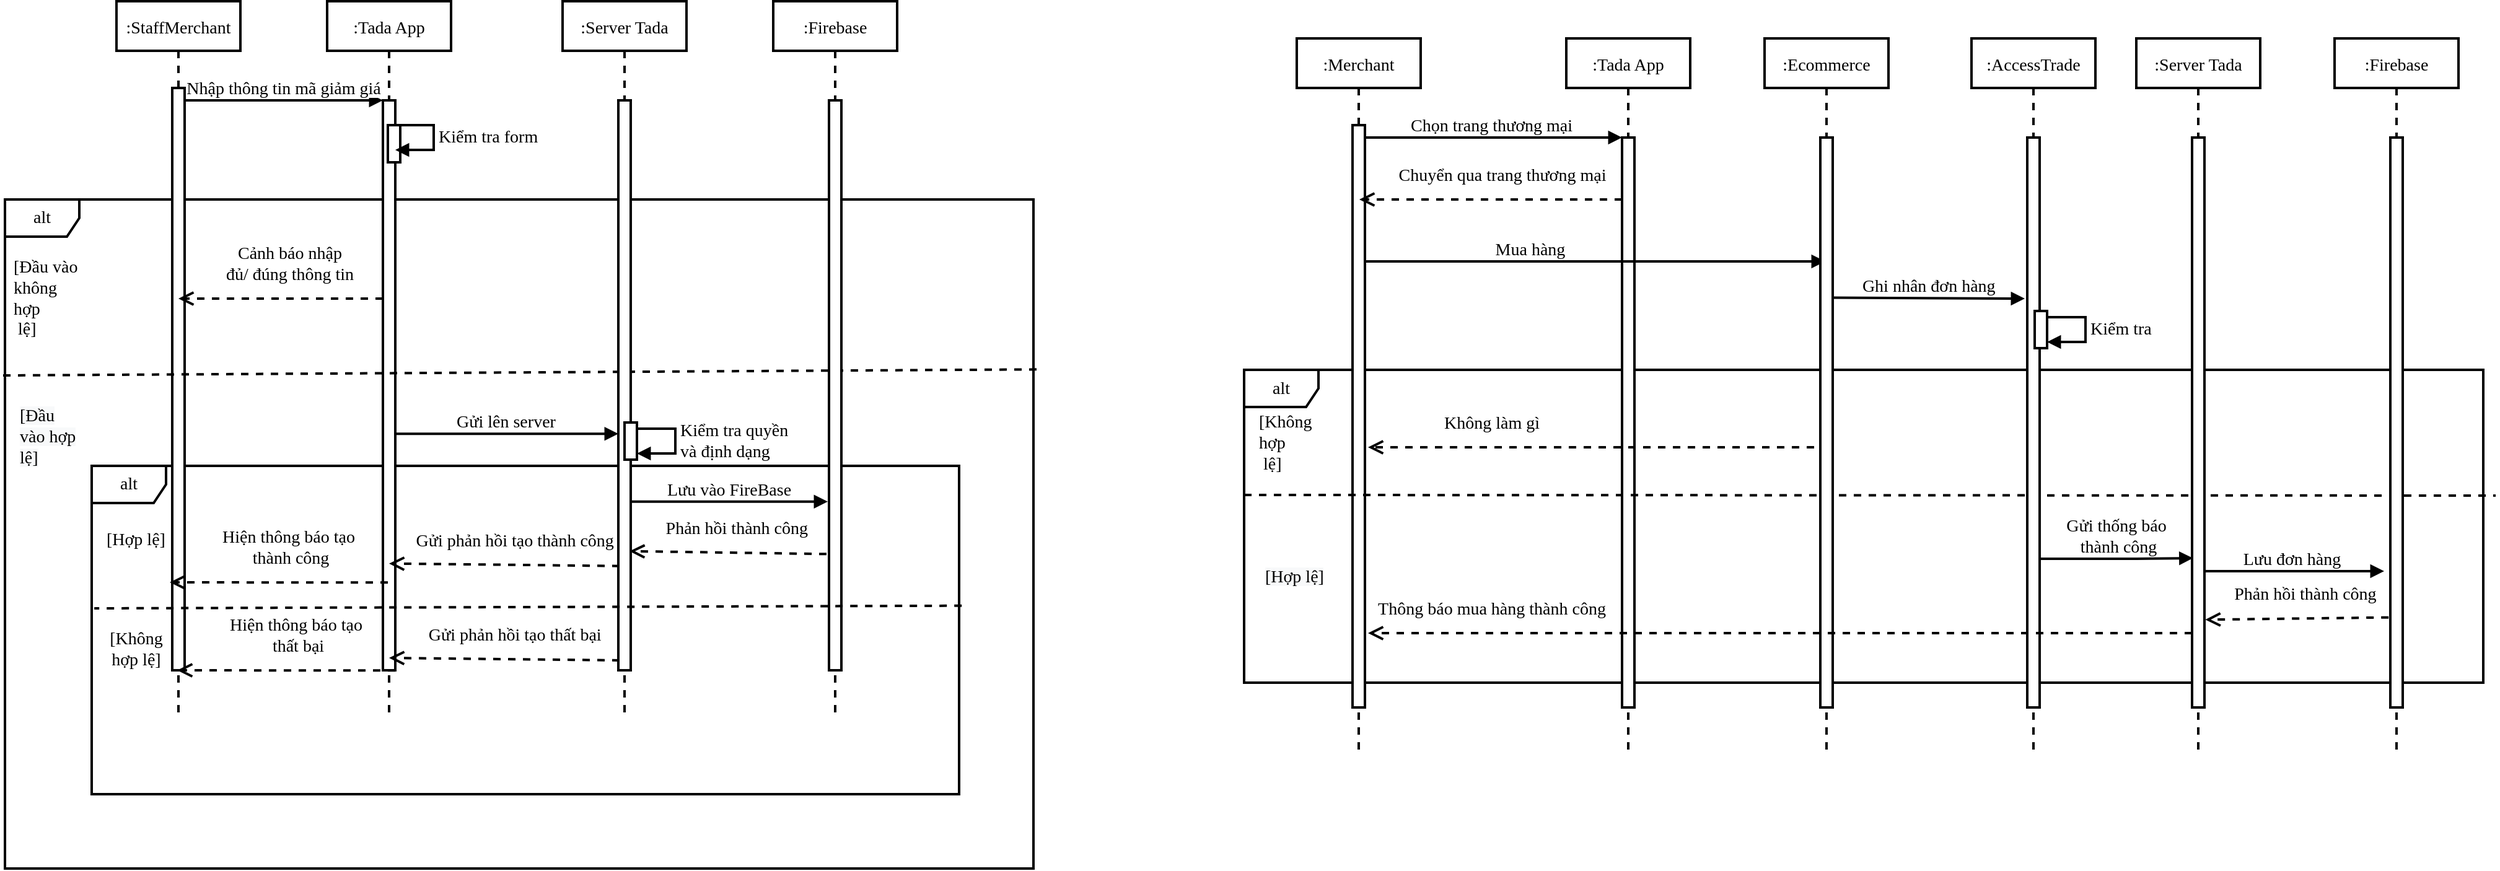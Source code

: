 <mxfile version="15.9.1" type="github">
  <diagram id="kgpKYQtTHZ0yAKxKKP6v" name="Page-1">
    <mxGraphModel dx="1422" dy="1284" grid="1" gridSize="10" guides="1" tooltips="1" connect="1" arrows="1" fold="1" page="1" pageScale="1" pageWidth="850" pageHeight="1100" math="0" shadow="0">
      <root>
        <mxCell id="0" />
        <mxCell id="1" parent="0" />
        <mxCell id="56J8bb4s6W5pYYQ_S6ca-3" value="alt" style="shape=umlFrame;whiteSpace=wrap;html=1;fontSize=14;fontFamily=Times New Roman;strokeWidth=2;" parent="1" vertex="1">
          <mxGeometry x="40" y="240" width="830" height="540" as="geometry" />
        </mxCell>
        <mxCell id="UmGHdTq01QlT3rU67zMb-6" value="alt" style="shape=umlFrame;whiteSpace=wrap;html=1;fontSize=14;fontFamily=Times New Roman;strokeWidth=2;" parent="1" vertex="1">
          <mxGeometry x="110" y="455" width="700" height="265" as="geometry" />
        </mxCell>
        <mxCell id="3nuBFxr9cyL0pnOWT2aG-1" value=":StaffMerchant" style="shape=umlLifeline;perimeter=lifelinePerimeter;container=1;collapsible=0;recursiveResize=0;rounded=0;shadow=0;strokeWidth=2;fontSize=14;fontFamily=Times New Roman;" parent="1" vertex="1">
          <mxGeometry x="130" y="80" width="100" height="580" as="geometry" />
        </mxCell>
        <mxCell id="3nuBFxr9cyL0pnOWT2aG-2" value="" style="points=[];perimeter=orthogonalPerimeter;rounded=0;shadow=0;strokeWidth=2;fontSize=14;fontFamily=Times New Roman;" parent="3nuBFxr9cyL0pnOWT2aG-1" vertex="1">
          <mxGeometry x="45" y="70" width="10" height="470" as="geometry" />
        </mxCell>
        <mxCell id="3nuBFxr9cyL0pnOWT2aG-5" value=":Tada App" style="shape=umlLifeline;perimeter=lifelinePerimeter;container=1;collapsible=0;recursiveResize=0;rounded=0;shadow=0;strokeWidth=2;fontSize=14;fontFamily=Times New Roman;" parent="1" vertex="1">
          <mxGeometry x="300" y="80" width="100" height="580" as="geometry" />
        </mxCell>
        <mxCell id="3nuBFxr9cyL0pnOWT2aG-6" value="" style="points=[];perimeter=orthogonalPerimeter;rounded=0;shadow=0;strokeWidth=2;fontSize=14;fontFamily=Times New Roman;" parent="3nuBFxr9cyL0pnOWT2aG-5" vertex="1">
          <mxGeometry x="45" y="80" width="10" height="460" as="geometry" />
        </mxCell>
        <mxCell id="56J8bb4s6W5pYYQ_S6ca-1" value="" style="html=1;points=[];perimeter=orthogonalPerimeter;fontSize=14;fontFamily=Times New Roman;strokeWidth=2;" parent="3nuBFxr9cyL0pnOWT2aG-5" vertex="1">
          <mxGeometry x="49" y="100" width="10" height="30" as="geometry" />
        </mxCell>
        <mxCell id="56J8bb4s6W5pYYQ_S6ca-2" value="&lt;span style=&quot;text-align: center; font-size: 14px;&quot;&gt;Kiểm tra form&lt;/span&gt;" style="edgeStyle=orthogonalEdgeStyle;html=1;align=left;spacingLeft=2;endArrow=block;rounded=0;entryX=1;entryY=0;fontSize=14;fontFamily=Times New Roman;strokeWidth=2;" parent="3nuBFxr9cyL0pnOWT2aG-5" edge="1">
          <mxGeometry relative="1" as="geometry">
            <mxPoint x="55" y="100" as="sourcePoint" />
            <Array as="points">
              <mxPoint x="86" y="100" />
            </Array>
            <mxPoint x="55" y="120" as="targetPoint" />
          </mxGeometry>
        </mxCell>
        <mxCell id="56J8bb4s6W5pYYQ_S6ca-20" value="Hiện thông báo tạo&#xa; thành công" style="verticalAlign=bottom;endArrow=open;dashed=1;endSize=8;shadow=0;strokeWidth=2;fontSize=14;fontFamily=Times New Roman;exitX=0.1;exitY=0.783;exitDx=0;exitDy=0;exitPerimeter=0;" parent="3nuBFxr9cyL0pnOWT2aG-5" edge="1">
          <mxGeometry x="-0.091" y="-10" relative="1" as="geometry">
            <mxPoint x="-127" y="469" as="targetPoint" />
            <mxPoint x="49" y="469.18" as="sourcePoint" />
            <mxPoint as="offset" />
          </mxGeometry>
        </mxCell>
        <mxCell id="UmGHdTq01QlT3rU67zMb-13" value="Hiện thông báo tạo&#xa; thất bại" style="verticalAlign=bottom;endArrow=open;dashed=1;endSize=8;shadow=0;strokeWidth=2;fontSize=14;fontFamily=Times New Roman;exitX=0.1;exitY=0.783;exitDx=0;exitDy=0;exitPerimeter=0;" parent="3nuBFxr9cyL0pnOWT2aG-5" edge="1">
          <mxGeometry x="-0.091" y="-10" relative="1" as="geometry">
            <mxPoint x="-121" y="540" as="targetPoint" />
            <mxPoint x="55" y="540.18" as="sourcePoint" />
            <mxPoint as="offset" />
          </mxGeometry>
        </mxCell>
        <mxCell id="3nuBFxr9cyL0pnOWT2aG-7" value="" style="verticalAlign=bottom;endArrow=none;dashed=1;endSize=8;exitX=1.003;exitY=0.254;shadow=0;strokeWidth=2;fontSize=14;fontFamily=Times New Roman;exitDx=0;exitDy=0;exitPerimeter=0;entryX=-0.003;entryY=0.263;entryDx=0;entryDy=0;entryPerimeter=0;endFill=0;" parent="1" source="56J8bb4s6W5pYYQ_S6ca-3" target="56J8bb4s6W5pYYQ_S6ca-3" edge="1">
          <mxGeometry relative="1" as="geometry">
            <mxPoint x="275" y="236" as="targetPoint" />
          </mxGeometry>
        </mxCell>
        <mxCell id="3nuBFxr9cyL0pnOWT2aG-8" value="Nhập thông tin mã giảm giá" style="verticalAlign=bottom;endArrow=block;entryX=0;entryY=0;shadow=0;strokeWidth=2;fontSize=14;fontFamily=Times New Roman;" parent="1" source="3nuBFxr9cyL0pnOWT2aG-2" target="3nuBFxr9cyL0pnOWT2aG-6" edge="1">
          <mxGeometry relative="1" as="geometry">
            <mxPoint x="275" y="160" as="sourcePoint" />
          </mxGeometry>
        </mxCell>
        <mxCell id="56J8bb4s6W5pYYQ_S6ca-9" value=":Server Tada" style="shape=umlLifeline;perimeter=lifelinePerimeter;container=1;collapsible=0;recursiveResize=0;rounded=0;shadow=0;strokeWidth=2;fontSize=14;fontFamily=Times New Roman;" parent="1" vertex="1">
          <mxGeometry x="490" y="80" width="100" height="580" as="geometry" />
        </mxCell>
        <mxCell id="56J8bb4s6W5pYYQ_S6ca-10" value="" style="points=[];perimeter=orthogonalPerimeter;rounded=0;shadow=0;strokeWidth=2;fontSize=14;fontFamily=Times New Roman;" parent="56J8bb4s6W5pYYQ_S6ca-9" vertex="1">
          <mxGeometry x="45" y="80" width="10" height="460" as="geometry" />
        </mxCell>
        <mxCell id="UmGHdTq01QlT3rU67zMb-8" value="" style="html=1;points=[];perimeter=orthogonalPerimeter;fontSize=14;fontFamily=Times New Roman;strokeWidth=2;" parent="56J8bb4s6W5pYYQ_S6ca-9" vertex="1">
          <mxGeometry x="50" y="340" width="10" height="30" as="geometry" />
        </mxCell>
        <mxCell id="UmGHdTq01QlT3rU67zMb-9" value="&lt;span style=&quot;text-align: center ; font-size: 14px&quot;&gt;Kiểm tra quyền &lt;br&gt;và định dạng&lt;/span&gt;" style="edgeStyle=orthogonalEdgeStyle;html=1;align=left;spacingLeft=2;endArrow=block;rounded=0;entryX=1;entryY=0;fontSize=14;fontFamily=Times New Roman;strokeWidth=2;" parent="56J8bb4s6W5pYYQ_S6ca-9" edge="1">
          <mxGeometry relative="1" as="geometry">
            <mxPoint x="60" y="345" as="sourcePoint" />
            <Array as="points">
              <mxPoint x="91" y="345" />
            </Array>
            <mxPoint x="60" y="365" as="targetPoint" />
          </mxGeometry>
        </mxCell>
        <mxCell id="56J8bb4s6W5pYYQ_S6ca-13" value="&lt;span style=&quot;color: rgb(0, 0, 0); font-size: 14px; font-style: normal; font-weight: 400; letter-spacing: normal; text-align: center; text-indent: 0px; text-transform: none; word-spacing: 0px; display: inline; float: none; background-color: rgb(255, 255, 255);&quot;&gt;[Đầu vào không hợp&lt;br style=&quot;font-size: 14px;&quot;&gt;&amp;nbsp;lệ]&lt;/span&gt;" style="text;whiteSpace=wrap;html=1;fontSize=14;fontFamily=Times New Roman;strokeWidth=2;" parent="1" vertex="1">
          <mxGeometry x="45" y="280" width="60" height="50" as="geometry" />
        </mxCell>
        <mxCell id="56J8bb4s6W5pYYQ_S6ca-15" value="&lt;span style=&quot;color: rgb(0, 0, 0); font-size: 14px; font-style: normal; font-weight: 400; letter-spacing: normal; text-align: center; text-indent: 0px; text-transform: none; word-spacing: 0px; background-color: rgb(248, 249, 250); display: inline; float: none;&quot;&gt;[Đầu vào hợp lệ]&lt;/span&gt;" style="text;whiteSpace=wrap;html=1;fontSize=14;fontFamily=Times New Roman;strokeWidth=2;" parent="1" vertex="1">
          <mxGeometry x="50" y="400" width="50" height="50" as="geometry" />
        </mxCell>
        <mxCell id="56J8bb4s6W5pYYQ_S6ca-16" value="Cảnh báo nhập &#xa;đủ/ đúng thông tin" style="verticalAlign=bottom;endArrow=open;dashed=1;endSize=8;shadow=0;strokeWidth=2;fontSize=14;fontFamily=Times New Roman;" parent="1" source="3nuBFxr9cyL0pnOWT2aG-6" edge="1">
          <mxGeometry x="-0.091" y="-10" relative="1" as="geometry">
            <mxPoint x="180" y="320" as="targetPoint" />
            <mxPoint x="180" y="320.0" as="sourcePoint" />
            <mxPoint as="offset" />
          </mxGeometry>
        </mxCell>
        <mxCell id="56J8bb4s6W5pYYQ_S6ca-19" value="Phản hồi thành công" style="verticalAlign=bottom;endArrow=open;dashed=1;endSize=8;shadow=0;strokeWidth=2;fontSize=14;fontFamily=Times New Roman;exitX=-0.2;exitY=0.796;exitDx=0;exitDy=0;exitPerimeter=0;entryX=0.9;entryY=0.791;entryDx=0;entryDy=0;entryPerimeter=0;" parent="1" source="UmGHdTq01QlT3rU67zMb-2" target="56J8bb4s6W5pYYQ_S6ca-10" edge="1">
          <mxGeometry x="-0.091" y="-10" relative="1" as="geometry">
            <mxPoint x="550" y="520" as="targetPoint" />
            <mxPoint x="525" y="520" as="sourcePoint" />
            <mxPoint as="offset" />
          </mxGeometry>
        </mxCell>
        <mxCell id="UmGHdTq01QlT3rU67zMb-1" value=":Firebase" style="shape=umlLifeline;perimeter=lifelinePerimeter;container=1;collapsible=0;recursiveResize=0;rounded=0;shadow=0;strokeWidth=2;fontSize=14;fontFamily=Times New Roman;" parent="1" vertex="1">
          <mxGeometry x="660" y="80" width="100" height="580" as="geometry" />
        </mxCell>
        <mxCell id="UmGHdTq01QlT3rU67zMb-2" value="" style="points=[];perimeter=orthogonalPerimeter;rounded=0;shadow=0;strokeWidth=2;fontSize=14;fontFamily=Times New Roman;" parent="UmGHdTq01QlT3rU67zMb-1" vertex="1">
          <mxGeometry x="45" y="80" width="10" height="460" as="geometry" />
        </mxCell>
        <mxCell id="UmGHdTq01QlT3rU67zMb-3" value="Lưu vào FireBase" style="verticalAlign=bottom;endArrow=block;entryX=-0.1;entryY=0.704;shadow=0;strokeWidth=2;fontSize=14;fontFamily=Times New Roman;entryDx=0;entryDy=0;entryPerimeter=0;" parent="1" source="56J8bb4s6W5pYYQ_S6ca-10" target="UmGHdTq01QlT3rU67zMb-2" edge="1">
          <mxGeometry relative="1" as="geometry">
            <mxPoint x="570" y="450" as="sourcePoint" />
            <mxPoint x="695" y="450.0" as="targetPoint" />
          </mxGeometry>
        </mxCell>
        <mxCell id="56J8bb4s6W5pYYQ_S6ca-18" value="Gửi lên server" style="verticalAlign=bottom;endArrow=block;shadow=0;strokeWidth=2;fontSize=14;fontFamily=Times New Roman;exitX=0.9;exitY=0.585;exitDx=0;exitDy=0;exitPerimeter=0;" parent="1" source="3nuBFxr9cyL0pnOWT2aG-6" target="56J8bb4s6W5pYYQ_S6ca-10" edge="1">
          <mxGeometry relative="1" as="geometry">
            <mxPoint x="355" y="450.0" as="sourcePoint" />
            <mxPoint x="525" y="450.0" as="targetPoint" />
          </mxGeometry>
        </mxCell>
        <mxCell id="UmGHdTq01QlT3rU67zMb-7" value="Gửi phản hồi tạo thành công" style="verticalAlign=bottom;endArrow=open;dashed=1;endSize=8;shadow=0;strokeWidth=2;fontSize=14;fontFamily=Times New Roman;exitX=0.1;exitY=0.817;exitDx=0;exitDy=0;exitPerimeter=0;entryX=0.9;entryY=0.791;entryDx=0;entryDy=0;entryPerimeter=0;" parent="1" source="56J8bb4s6W5pYYQ_S6ca-10" edge="1">
          <mxGeometry x="-0.091" y="-10" relative="1" as="geometry">
            <mxPoint x="350" y="533.86" as="targetPoint" />
            <mxPoint x="509" y="536.16" as="sourcePoint" />
            <mxPoint as="offset" />
          </mxGeometry>
        </mxCell>
        <mxCell id="UmGHdTq01QlT3rU67zMb-12" value="Gửi phản hồi tạo thất bại" style="verticalAlign=bottom;endArrow=open;dashed=1;endSize=8;shadow=0;strokeWidth=2;fontSize=14;fontFamily=Times New Roman;exitX=0.1;exitY=0.817;exitDx=0;exitDy=0;exitPerimeter=0;entryX=0.9;entryY=0.791;entryDx=0;entryDy=0;entryPerimeter=0;" parent="1" edge="1">
          <mxGeometry x="-0.091" y="-10" relative="1" as="geometry">
            <mxPoint x="350" y="610" as="targetPoint" />
            <mxPoint x="536" y="611.96" as="sourcePoint" />
            <mxPoint as="offset" />
          </mxGeometry>
        </mxCell>
        <mxCell id="UmGHdTq01QlT3rU67zMb-10" value="" style="verticalAlign=bottom;endArrow=none;dashed=1;endSize=8;shadow=0;strokeWidth=2;fontSize=14;fontFamily=Times New Roman;endFill=0;exitX=1.003;exitY=0.426;exitDx=0;exitDy=0;exitPerimeter=0;entryX=0.003;entryY=0.434;entryDx=0;entryDy=0;entryPerimeter=0;" parent="1" source="UmGHdTq01QlT3rU67zMb-6" target="UmGHdTq01QlT3rU67zMb-6" edge="1">
          <mxGeometry relative="1" as="geometry">
            <mxPoint x="110" y="590" as="targetPoint" />
            <mxPoint x="810" y="590" as="sourcePoint" />
          </mxGeometry>
        </mxCell>
        <mxCell id="UmGHdTq01QlT3rU67zMb-14" value="&lt;div style=&quot;text-align: center&quot;&gt;&lt;span&gt;[Hợp lệ]&lt;/span&gt;&lt;/div&gt;" style="text;whiteSpace=wrap;html=1;fontSize=14;fontFamily=Times New Roman;strokeWidth=2;" parent="1" vertex="1">
          <mxGeometry x="120" y="500" width="50" height="50" as="geometry" />
        </mxCell>
        <mxCell id="UmGHdTq01QlT3rU67zMb-15" value="&lt;div style=&quot;text-align: center&quot;&gt;[Không hợp lệ]&lt;/div&gt;" style="text;whiteSpace=wrap;html=1;fontSize=14;fontFamily=Times New Roman;strokeWidth=2;" parent="1" vertex="1">
          <mxGeometry x="120" y="580" width="50" height="50" as="geometry" />
        </mxCell>
        <mxCell id="3WbBXnuB34VJR-gaeWX0-1" value="alt" style="shape=umlFrame;whiteSpace=wrap;html=1;fontSize=14;fontFamily=Times New Roman;strokeWidth=2;" vertex="1" parent="1">
          <mxGeometry x="1040" y="377.5" width="1000" height="252.5" as="geometry" />
        </mxCell>
        <mxCell id="3WbBXnuB34VJR-gaeWX0-3" value=":Merchant" style="shape=umlLifeline;perimeter=lifelinePerimeter;container=1;collapsible=0;recursiveResize=0;rounded=0;shadow=0;strokeWidth=2;fontSize=14;fontFamily=Times New Roman;" vertex="1" parent="1">
          <mxGeometry x="1082.49" y="110" width="100" height="580" as="geometry" />
        </mxCell>
        <mxCell id="3WbBXnuB34VJR-gaeWX0-4" value="" style="points=[];perimeter=orthogonalPerimeter;rounded=0;shadow=0;strokeWidth=2;fontSize=14;fontFamily=Times New Roman;" vertex="1" parent="3WbBXnuB34VJR-gaeWX0-3">
          <mxGeometry x="45" y="70" width="10" height="470" as="geometry" />
        </mxCell>
        <mxCell id="3WbBXnuB34VJR-gaeWX0-5" value=":Tada App" style="shape=umlLifeline;perimeter=lifelinePerimeter;container=1;collapsible=0;recursiveResize=0;rounded=0;shadow=0;strokeWidth=2;fontSize=14;fontFamily=Times New Roman;" vertex="1" parent="1">
          <mxGeometry x="1300" y="110" width="100" height="580" as="geometry" />
        </mxCell>
        <mxCell id="3WbBXnuB34VJR-gaeWX0-6" value="" style="points=[];perimeter=orthogonalPerimeter;rounded=0;shadow=0;strokeWidth=2;fontSize=14;fontFamily=Times New Roman;" vertex="1" parent="3WbBXnuB34VJR-gaeWX0-5">
          <mxGeometry x="45" y="80" width="10" height="460" as="geometry" />
        </mxCell>
        <mxCell id="3WbBXnuB34VJR-gaeWX0-34" value="Mua hàng" style="verticalAlign=bottom;endArrow=block;shadow=0;strokeWidth=2;fontSize=14;fontFamily=Times New Roman;" edge="1" parent="3WbBXnuB34VJR-gaeWX0-5" target="3WbBXnuB34VJR-gaeWX0-32">
          <mxGeometry x="-0.287" relative="1" as="geometry">
            <mxPoint x="-162.51" y="180.0" as="sourcePoint" />
            <mxPoint x="45" y="180.0" as="targetPoint" />
            <mxPoint x="1" as="offset" />
          </mxGeometry>
        </mxCell>
        <mxCell id="3WbBXnuB34VJR-gaeWX0-11" value="" style="verticalAlign=bottom;endArrow=none;dashed=1;endSize=8;exitX=0;exitY=0.4;shadow=0;strokeWidth=2;fontSize=14;fontFamily=Times New Roman;exitDx=0;exitDy=0;exitPerimeter=0;endFill=0;" edge="1" parent="1" source="3WbBXnuB34VJR-gaeWX0-1">
          <mxGeometry relative="1" as="geometry">
            <mxPoint x="2050" y="479" as="targetPoint" />
            <Array as="points" />
          </mxGeometry>
        </mxCell>
        <mxCell id="3WbBXnuB34VJR-gaeWX0-12" value="Chọn trang thương mại " style="verticalAlign=bottom;endArrow=block;entryX=0;entryY=0;shadow=0;strokeWidth=2;fontSize=14;fontFamily=Times New Roman;" edge="1" parent="1" source="3WbBXnuB34VJR-gaeWX0-4" target="3WbBXnuB34VJR-gaeWX0-6">
          <mxGeometry relative="1" as="geometry">
            <mxPoint x="1227.49" y="190" as="sourcePoint" />
          </mxGeometry>
        </mxCell>
        <mxCell id="3WbBXnuB34VJR-gaeWX0-13" value=":Server Tada" style="shape=umlLifeline;perimeter=lifelinePerimeter;container=1;collapsible=0;recursiveResize=0;rounded=0;shadow=0;strokeWidth=2;fontSize=14;fontFamily=Times New Roman;" vertex="1" parent="1">
          <mxGeometry x="1760" y="110" width="100" height="580" as="geometry" />
        </mxCell>
        <mxCell id="3WbBXnuB34VJR-gaeWX0-14" value="" style="points=[];perimeter=orthogonalPerimeter;rounded=0;shadow=0;strokeWidth=2;fontSize=14;fontFamily=Times New Roman;" vertex="1" parent="3WbBXnuB34VJR-gaeWX0-13">
          <mxGeometry x="45" y="80" width="10" height="460" as="geometry" />
        </mxCell>
        <mxCell id="3WbBXnuB34VJR-gaeWX0-19" value="Chuyển qua trang thương mại" style="verticalAlign=bottom;endArrow=open;dashed=1;endSize=8;shadow=0;strokeWidth=2;fontSize=14;fontFamily=Times New Roman;" edge="1" parent="1" source="3WbBXnuB34VJR-gaeWX0-6" target="3WbBXnuB34VJR-gaeWX0-3">
          <mxGeometry x="-0.091" y="-10" relative="1" as="geometry">
            <mxPoint x="1132.49" y="350" as="targetPoint" />
            <mxPoint x="1132.49" y="350.0" as="sourcePoint" />
            <mxPoint as="offset" />
            <Array as="points">
              <mxPoint x="1230" y="240" />
            </Array>
          </mxGeometry>
        </mxCell>
        <mxCell id="3WbBXnuB34VJR-gaeWX0-20" value="Phản hồi thành công" style="verticalAlign=bottom;endArrow=open;dashed=1;endSize=8;shadow=0;strokeWidth=2;fontSize=14;fontFamily=Times New Roman;exitX=-0.142;exitY=0.842;exitDx=0;exitDy=0;exitPerimeter=0;entryX=1.067;entryY=0.846;entryDx=0;entryDy=0;entryPerimeter=0;" edge="1" parent="1" source="3WbBXnuB34VJR-gaeWX0-22" target="3WbBXnuB34VJR-gaeWX0-14">
          <mxGeometry x="-0.091" y="-10" relative="1" as="geometry">
            <mxPoint x="1710" y="550" as="targetPoint" />
            <mxPoint x="1685" y="550" as="sourcePoint" />
            <mxPoint as="offset" />
          </mxGeometry>
        </mxCell>
        <mxCell id="3WbBXnuB34VJR-gaeWX0-21" value=":Firebase" style="shape=umlLifeline;perimeter=lifelinePerimeter;container=1;collapsible=0;recursiveResize=0;rounded=0;shadow=0;strokeWidth=2;fontSize=14;fontFamily=Times New Roman;" vertex="1" parent="1">
          <mxGeometry x="1920" y="110" width="100" height="580" as="geometry" />
        </mxCell>
        <mxCell id="3WbBXnuB34VJR-gaeWX0-22" value="" style="points=[];perimeter=orthogonalPerimeter;rounded=0;shadow=0;strokeWidth=2;fontSize=14;fontFamily=Times New Roman;" vertex="1" parent="3WbBXnuB34VJR-gaeWX0-21">
          <mxGeometry x="45" y="80" width="10" height="460" as="geometry" />
        </mxCell>
        <mxCell id="3WbBXnuB34VJR-gaeWX0-45" value="Lưu đơn hàng " style="verticalAlign=bottom;endArrow=block;shadow=0;strokeWidth=2;fontSize=14;fontFamily=Times New Roman;" edge="1" parent="3WbBXnuB34VJR-gaeWX0-21">
          <mxGeometry relative="1" as="geometry">
            <mxPoint x="-105" y="430.0" as="sourcePoint" />
            <mxPoint x="40" y="430" as="targetPoint" />
            <mxPoint as="offset" />
          </mxGeometry>
        </mxCell>
        <mxCell id="3WbBXnuB34VJR-gaeWX0-30" value=":AccessTrade" style="shape=umlLifeline;perimeter=lifelinePerimeter;container=1;collapsible=0;recursiveResize=0;rounded=0;shadow=0;strokeWidth=2;fontSize=14;fontFamily=Times New Roman;" vertex="1" parent="1">
          <mxGeometry x="1627" y="110" width="100" height="580" as="geometry" />
        </mxCell>
        <mxCell id="3WbBXnuB34VJR-gaeWX0-31" value="" style="points=[];perimeter=orthogonalPerimeter;rounded=0;shadow=0;strokeWidth=2;fontSize=14;fontFamily=Times New Roman;" vertex="1" parent="3WbBXnuB34VJR-gaeWX0-30">
          <mxGeometry x="45" y="80" width="10" height="460" as="geometry" />
        </mxCell>
        <mxCell id="3WbBXnuB34VJR-gaeWX0-39" value="" style="html=1;points=[];perimeter=orthogonalPerimeter;fontSize=14;fontFamily=Times New Roman;strokeWidth=2;" vertex="1" parent="3WbBXnuB34VJR-gaeWX0-30">
          <mxGeometry x="51" y="220" width="10" height="30" as="geometry" />
        </mxCell>
        <mxCell id="3WbBXnuB34VJR-gaeWX0-40" value="&lt;span style=&quot;text-align: center ; font-size: 14px&quot;&gt;Kiểm tra&amp;nbsp;&lt;/span&gt;" style="edgeStyle=orthogonalEdgeStyle;html=1;align=left;spacingLeft=2;endArrow=block;rounded=0;entryX=1;entryY=0;fontSize=14;fontFamily=Times New Roman;strokeWidth=2;" edge="1" parent="3WbBXnuB34VJR-gaeWX0-30">
          <mxGeometry relative="1" as="geometry">
            <mxPoint x="61" y="225" as="sourcePoint" />
            <Array as="points">
              <mxPoint x="92" y="225" />
            </Array>
            <mxPoint x="61" y="245" as="targetPoint" />
          </mxGeometry>
        </mxCell>
        <mxCell id="3WbBXnuB34VJR-gaeWX0-32" value=":Ecommerce" style="shape=umlLifeline;perimeter=lifelinePerimeter;container=1;collapsible=0;recursiveResize=0;rounded=0;shadow=0;strokeWidth=2;fontSize=14;fontFamily=Times New Roman;" vertex="1" parent="1">
          <mxGeometry x="1460" y="110" width="100" height="580" as="geometry" />
        </mxCell>
        <mxCell id="3WbBXnuB34VJR-gaeWX0-33" value="" style="points=[];perimeter=orthogonalPerimeter;rounded=0;shadow=0;strokeWidth=2;fontSize=14;fontFamily=Times New Roman;" vertex="1" parent="3WbBXnuB34VJR-gaeWX0-32">
          <mxGeometry x="45" y="80" width="10" height="460" as="geometry" />
        </mxCell>
        <mxCell id="3WbBXnuB34VJR-gaeWX0-35" value="Ghi nhân đơn hàng" style="verticalAlign=bottom;endArrow=block;shadow=0;strokeWidth=2;fontSize=14;fontFamily=Times New Roman;exitX=1.012;exitY=0.281;exitDx=0;exitDy=0;exitPerimeter=0;" edge="1" parent="1" source="3WbBXnuB34VJR-gaeWX0-33">
          <mxGeometry relative="1" as="geometry">
            <mxPoint x="1520" y="320" as="sourcePoint" />
            <mxPoint x="1670" y="320" as="targetPoint" />
            <mxPoint as="offset" />
          </mxGeometry>
        </mxCell>
        <mxCell id="3WbBXnuB34VJR-gaeWX0-41" value="&lt;span style=&quot;color: rgb(0 , 0 , 0) ; font-size: 14px ; font-style: normal ; font-weight: 400 ; letter-spacing: normal ; text-align: center ; text-indent: 0px ; text-transform: none ; word-spacing: 0px ; display: inline ; float: none ; background-color: rgb(255 , 255 , 255)&quot;&gt;[Không hợp&lt;br style=&quot;font-size: 14px&quot;&gt;&amp;nbsp;lệ]&lt;/span&gt;" style="text;whiteSpace=wrap;html=1;fontSize=14;fontFamily=Times New Roman;strokeWidth=2;" vertex="1" parent="1">
          <mxGeometry x="1050" y="405" width="60" height="50" as="geometry" />
        </mxCell>
        <mxCell id="3WbBXnuB34VJR-gaeWX0-42" value="&lt;span style=&quot;color: rgb(0 , 0 , 0) ; font-size: 14px ; font-style: normal ; font-weight: 400 ; letter-spacing: normal ; text-align: center ; text-indent: 0px ; text-transform: none ; word-spacing: 0px ; background-color: rgb(248 , 249 , 250) ; display: inline ; float: none&quot;&gt;[Hợp lệ]&lt;/span&gt;" style="text;whiteSpace=wrap;html=1;fontSize=14;fontFamily=Times New Roman;strokeWidth=2;" vertex="1" parent="1">
          <mxGeometry x="1055" y="530" width="50" height="50" as="geometry" />
        </mxCell>
        <mxCell id="3WbBXnuB34VJR-gaeWX0-43" value="Gửi thống báo&#xa; thành công" style="verticalAlign=bottom;endArrow=block;shadow=0;strokeWidth=2;fontSize=14;fontFamily=Times New Roman;entryX=0.075;entryY=0.738;entryDx=0;entryDy=0;entryPerimeter=0;" edge="1" parent="1" source="3WbBXnuB34VJR-gaeWX0-31" target="3WbBXnuB34VJR-gaeWX0-14">
          <mxGeometry relative="1" as="geometry">
            <mxPoint x="1645" y="510.0" as="sourcePoint" />
            <mxPoint x="1805" y="510.0" as="targetPoint" />
            <mxPoint as="offset" />
            <Array as="points">
              <mxPoint x="1760" y="530" />
            </Array>
          </mxGeometry>
        </mxCell>
        <mxCell id="3WbBXnuB34VJR-gaeWX0-9" value="Thông báo mua hàng thành công" style="verticalAlign=bottom;endArrow=open;dashed=1;endSize=8;shadow=0;strokeWidth=2;fontSize=14;fontFamily=Times New Roman;" edge="1" parent="1" source="3WbBXnuB34VJR-gaeWX0-14">
          <mxGeometry x="0.699" y="-10" relative="1" as="geometry">
            <mxPoint x="1140" y="590" as="targetPoint" />
            <mxPoint x="1316" y="590.18" as="sourcePoint" />
            <mxPoint as="offset" />
          </mxGeometry>
        </mxCell>
        <mxCell id="3WbBXnuB34VJR-gaeWX0-46" value="Không làm gì" style="verticalAlign=bottom;endArrow=open;dashed=1;endSize=8;shadow=0;strokeWidth=2;fontSize=14;fontFamily=Times New Roman;" edge="1" parent="1">
          <mxGeometry x="0.444" y="-10" relative="1" as="geometry">
            <mxPoint x="1140" y="440" as="targetPoint" />
            <mxPoint x="1500" y="440" as="sourcePoint" />
            <mxPoint as="offset" />
          </mxGeometry>
        </mxCell>
      </root>
    </mxGraphModel>
  </diagram>
</mxfile>

